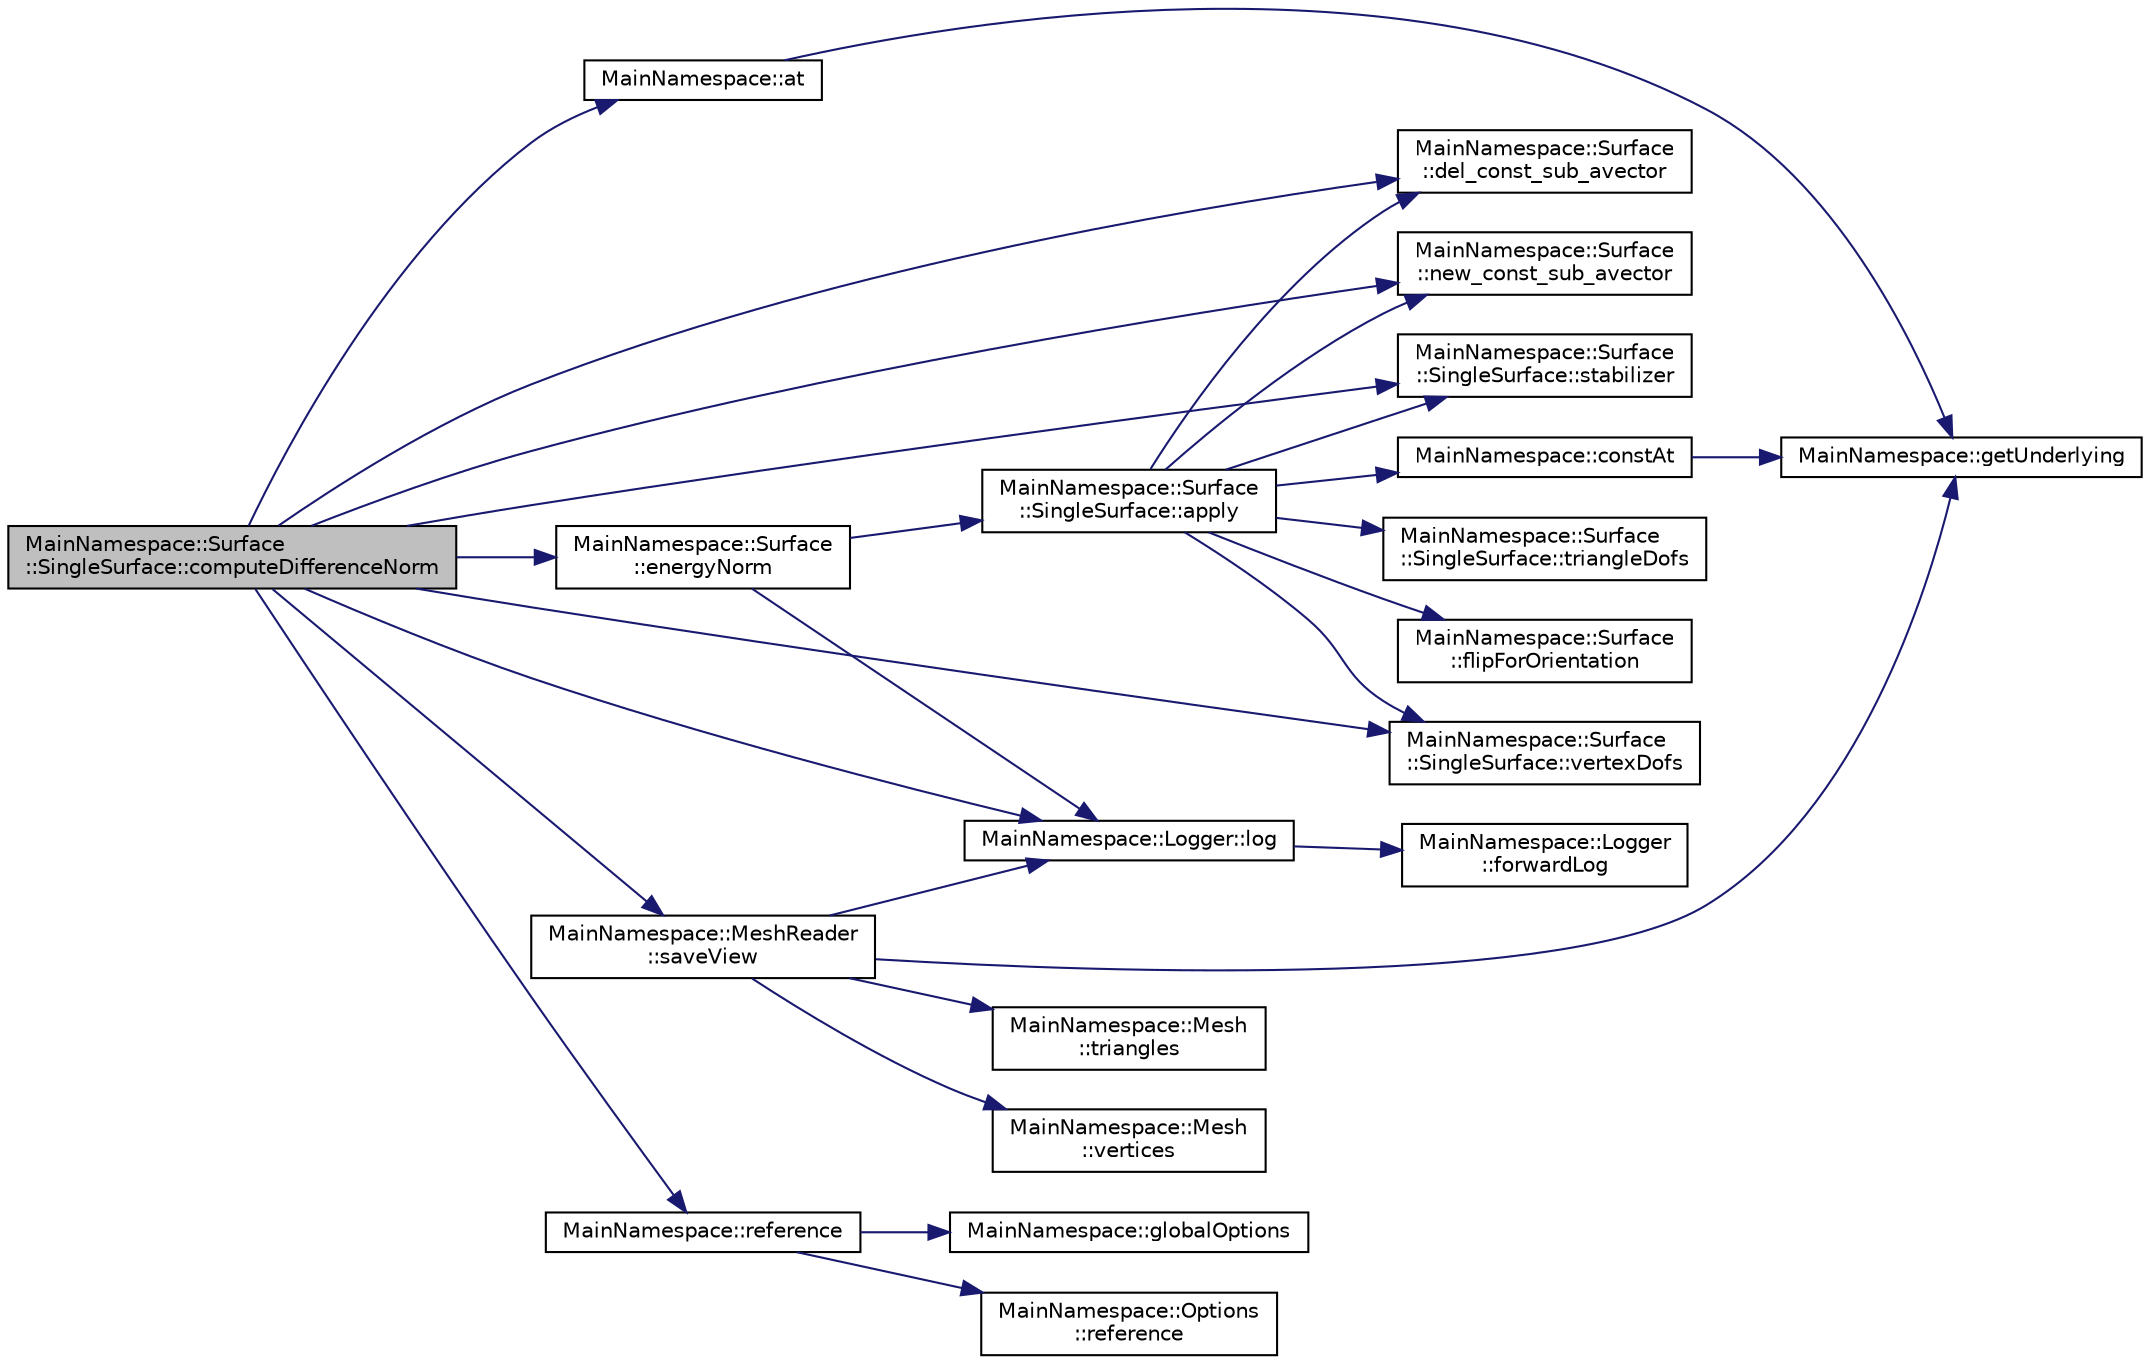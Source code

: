 digraph "MainNamespace::Surface::SingleSurface::computeDifferenceNorm"
{
 // INTERACTIVE_SVG=YES
 // LATEX_PDF_SIZE
  edge [fontname="Helvetica",fontsize="10",labelfontname="Helvetica",labelfontsize="10"];
  node [fontname="Helvetica",fontsize="10",shape=record];
  rankdir="LR";
  Node1 [label="MainNamespace::Surface\l::SingleSurface::computeDifferenceNorm",height=0.2,width=0.4,color="black", fillcolor="grey75", style="filled", fontcolor="black",tooltip="Compute the energy error norm."];
  Node1 -> Node2 [color="midnightblue",fontsize="10",style="solid",fontname="Helvetica"];
  Node2 [label="MainNamespace::at",height=0.2,width=0.4,color="black", fillcolor="white", style="filled",URL="$namespace_main_namespace.html#a057c5767cb2d6c22def63e2cdc335080",tooltip=" "];
  Node2 -> Node3 [color="midnightblue",fontsize="10",style="solid",fontname="Helvetica"];
  Node3 [label="MainNamespace::getUnderlying",height=0.2,width=0.4,color="black", fillcolor="white", style="filled",URL="$namespace_main_namespace.html#af2bdf8b63f748b11f1bb616b59890873",tooltip=" "];
  Node1 -> Node4 [color="midnightblue",fontsize="10",style="solid",fontname="Helvetica"];
  Node4 [label="MainNamespace::Surface\l::del_const_sub_avector",height=0.2,width=0.4,color="black", fillcolor="white", style="filled",URL="$namespace_main_namespace_1_1_surface.html#a87d1cf457ea557719602c0fa146bb5d8",tooltip=" "];
  Node1 -> Node5 [color="midnightblue",fontsize="10",style="solid",fontname="Helvetica"];
  Node5 [label="MainNamespace::Surface\l::energyNorm",height=0.2,width=0.4,color="black", fillcolor="white", style="filled",URL="$namespace_main_namespace_1_1_surface.html#a3d4fd69e80b2e323edeed0442aff254a",tooltip=" "];
  Node5 -> Node6 [color="midnightblue",fontsize="10",style="solid",fontname="Helvetica"];
  Node6 [label="MainNamespace::Surface\l::SingleSurface::apply",height=0.2,width=0.4,color="black", fillcolor="white", style="filled",URL="$class_main_namespace_1_1_surface_1_1_single_surface.html#a18885e3f98157c025137d7668fe65301",tooltip="Apply the (scaled) Calderón operator (previously constructed) to the source vector,..."];
  Node6 -> Node7 [color="midnightblue",fontsize="10",style="solid",fontname="Helvetica"];
  Node7 [label="MainNamespace::constAt",height=0.2,width=0.4,color="black", fillcolor="white", style="filled",URL="$namespace_main_namespace.html#a85b811ee0af1eea8ab8cbabb1f200e9d",tooltip=" "];
  Node7 -> Node3 [color="midnightblue",fontsize="10",style="solid",fontname="Helvetica"];
  Node6 -> Node4 [color="midnightblue",fontsize="10",style="solid",fontname="Helvetica"];
  Node6 -> Node8 [color="midnightblue",fontsize="10",style="solid",fontname="Helvetica"];
  Node8 [label="MainNamespace::Surface\l::flipForOrientation",height=0.2,width=0.4,color="black", fillcolor="white", style="filled",URL="$namespace_main_namespace_1_1_surface.html#a28f7f6dcbbc4ddd8c3944c19f6f6e846",tooltip=" "];
  Node6 -> Node9 [color="midnightblue",fontsize="10",style="solid",fontname="Helvetica"];
  Node9 [label="MainNamespace::Surface\l::new_const_sub_avector",height=0.2,width=0.4,color="black", fillcolor="white", style="filled",URL="$namespace_main_namespace_1_1_surface.html#a2a1d5e2354fdae877885c0e041fd0f34",tooltip=" "];
  Node6 -> Node10 [color="midnightblue",fontsize="10",style="solid",fontname="Helvetica"];
  Node10 [label="MainNamespace::Surface\l::SingleSurface::stabilizer",height=0.2,width=0.4,color="black", fillcolor="white", style="filled",URL="$class_main_namespace_1_1_surface_1_1_single_surface.html#a7d8e039812cd3719b07f14d641af0c2d",tooltip="Getter."];
  Node6 -> Node11 [color="midnightblue",fontsize="10",style="solid",fontname="Helvetica"];
  Node11 [label="MainNamespace::Surface\l::SingleSurface::triangleDofs",height=0.2,width=0.4,color="black", fillcolor="white", style="filled",URL="$class_main_namespace_1_1_surface_1_1_single_surface.html#ab8312d4fb49958ca18e9286726a4807f",tooltip="Getter."];
  Node6 -> Node12 [color="midnightblue",fontsize="10",style="solid",fontname="Helvetica"];
  Node12 [label="MainNamespace::Surface\l::SingleSurface::vertexDofs",height=0.2,width=0.4,color="black", fillcolor="white", style="filled",URL="$class_main_namespace_1_1_surface_1_1_single_surface.html#ae92b5553e908e57c25c2ebbf4bf94850",tooltip="Getter."];
  Node5 -> Node13 [color="midnightblue",fontsize="10",style="solid",fontname="Helvetica"];
  Node13 [label="MainNamespace::Logger::log",height=0.2,width=0.4,color="black", fillcolor="white", style="filled",URL="$namespace_main_namespace_1_1_logger.html#afbb4cc2d8b498e71fcb228f0da8309a1",tooltip=" "];
  Node13 -> Node14 [color="midnightblue",fontsize="10",style="solid",fontname="Helvetica"];
  Node14 [label="MainNamespace::Logger\l::forwardLog",height=0.2,width=0.4,color="black", fillcolor="white", style="filled",URL="$namespace_main_namespace_1_1_logger.html#af052b0198f333fca77f0837a511ec7f7",tooltip=" "];
  Node1 -> Node13 [color="midnightblue",fontsize="10",style="solid",fontname="Helvetica"];
  Node1 -> Node9 [color="midnightblue",fontsize="10",style="solid",fontname="Helvetica"];
  Node1 -> Node15 [color="midnightblue",fontsize="10",style="solid",fontname="Helvetica"];
  Node15 [label="MainNamespace::reference",height=0.2,width=0.4,color="black", fillcolor="white", style="filled",URL="$namespace_main_namespace.html#a78e94b3a3cdc51d20e1c665b3c4dd432",tooltip=" "];
  Node15 -> Node16 [color="midnightblue",fontsize="10",style="solid",fontname="Helvetica"];
  Node16 [label="MainNamespace::globalOptions",height=0.2,width=0.4,color="black", fillcolor="white", style="filled",URL="$namespace_main_namespace.html#a6fd76e14adc7d23a9822334cb389b369",tooltip=" "];
  Node15 -> Node17 [color="midnightblue",fontsize="10",style="solid",fontname="Helvetica"];
  Node17 [label="MainNamespace::Options\l::reference",height=0.2,width=0.4,color="black", fillcolor="white", style="filled",URL="$struct_main_namespace_1_1_options.html#a7265db95ee1db24aa677c747ec2ec49b",tooltip=" "];
  Node1 -> Node18 [color="midnightblue",fontsize="10",style="solid",fontname="Helvetica"];
  Node18 [label="MainNamespace::MeshReader\l::saveView",height=0.2,width=0.4,color="black", fillcolor="white", style="filled",URL="$class_main_namespace_1_1_mesh_reader.html#a6b3bbaa0caf0b1e01681dc79a1ac72ea",tooltip="Save the Cauchy data associated to the mesh, with the given name."];
  Node18 -> Node3 [color="midnightblue",fontsize="10",style="solid",fontname="Helvetica"];
  Node18 -> Node13 [color="midnightblue",fontsize="10",style="solid",fontname="Helvetica"];
  Node18 -> Node19 [color="midnightblue",fontsize="10",style="solid",fontname="Helvetica"];
  Node19 [label="MainNamespace::Mesh\l::triangles",height=0.2,width=0.4,color="black", fillcolor="white", style="filled",URL="$struct_main_namespace_1_1_mesh.html#a9e3b353180a3b67dc149e8703c164bc3",tooltip="Getter."];
  Node18 -> Node20 [color="midnightblue",fontsize="10",style="solid",fontname="Helvetica"];
  Node20 [label="MainNamespace::Mesh\l::vertices",height=0.2,width=0.4,color="black", fillcolor="white", style="filled",URL="$struct_main_namespace_1_1_mesh.html#ab0133714e18c8aaee3deb84910cef54c",tooltip="Getter."];
  Node1 -> Node10 [color="midnightblue",fontsize="10",style="solid",fontname="Helvetica"];
  Node1 -> Node12 [color="midnightblue",fontsize="10",style="solid",fontname="Helvetica"];
}
